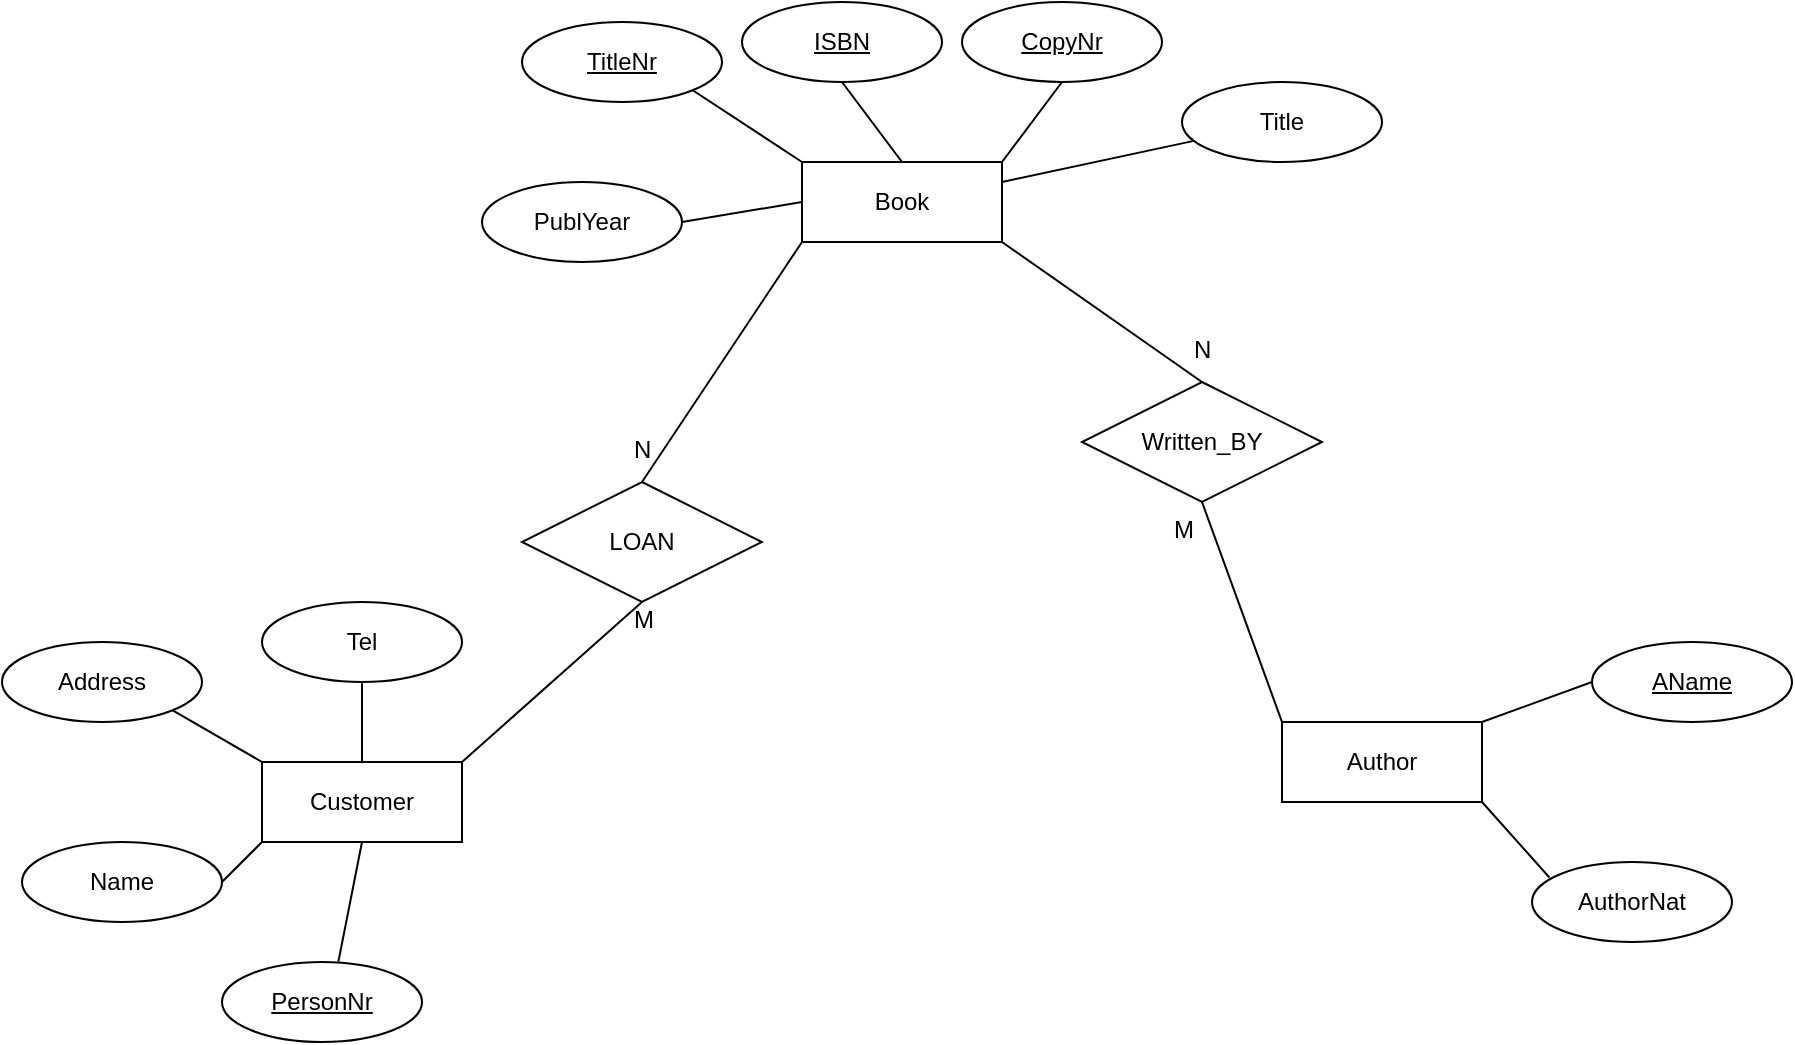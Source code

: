 <mxfile version="14.0.1" type="github">
  <diagram id="DU4CjxMif5-YunDEux9x" name="Page-1">
    <mxGraphModel dx="2670" dy="826" grid="1" gridSize="10" guides="1" tooltips="1" connect="1" arrows="1" fold="1" page="1" pageScale="1" pageWidth="850" pageHeight="1100" math="0" shadow="0">
      <root>
        <mxCell id="0" />
        <mxCell id="1" parent="0" />
        <mxCell id="i9QOnDys1VtDLzXmyhaR-1" value="Book" style="whiteSpace=wrap;html=1;align=center;" vertex="1" parent="1">
          <mxGeometry x="200" y="160" width="100" height="40" as="geometry" />
        </mxCell>
        <mxCell id="i9QOnDys1VtDLzXmyhaR-2" value="TitleNr" style="ellipse;whiteSpace=wrap;html=1;align=center;fontStyle=4;" vertex="1" parent="1">
          <mxGeometry x="60" y="90" width="100" height="40" as="geometry" />
        </mxCell>
        <mxCell id="i9QOnDys1VtDLzXmyhaR-3" value="ISBN" style="ellipse;whiteSpace=wrap;html=1;align=center;fontStyle=4;" vertex="1" parent="1">
          <mxGeometry x="170" y="80" width="100" height="40" as="geometry" />
        </mxCell>
        <mxCell id="i9QOnDys1VtDLzXmyhaR-4" value="CopyNr" style="ellipse;whiteSpace=wrap;html=1;align=center;fontStyle=4;" vertex="1" parent="1">
          <mxGeometry x="280" y="80" width="100" height="40" as="geometry" />
        </mxCell>
        <mxCell id="i9QOnDys1VtDLzXmyhaR-6" value="PublYear" style="ellipse;whiteSpace=wrap;html=1;align=center;" vertex="1" parent="1">
          <mxGeometry x="40" y="170" width="100" height="40" as="geometry" />
        </mxCell>
        <mxCell id="i9QOnDys1VtDLzXmyhaR-8" value="Title" style="ellipse;whiteSpace=wrap;html=1;align=center;" vertex="1" parent="1">
          <mxGeometry x="390" y="120" width="100" height="40" as="geometry" />
        </mxCell>
        <mxCell id="i9QOnDys1VtDLzXmyhaR-10" value="AuthorNat" style="ellipse;whiteSpace=wrap;html=1;align=center;" vertex="1" parent="1">
          <mxGeometry x="565" y="510" width="100" height="40" as="geometry" />
        </mxCell>
        <mxCell id="i9QOnDys1VtDLzXmyhaR-11" value="AName" style="ellipse;whiteSpace=wrap;html=1;align=center;fontStyle=4;" vertex="1" parent="1">
          <mxGeometry x="595" y="400" width="100" height="40" as="geometry" />
        </mxCell>
        <mxCell id="i9QOnDys1VtDLzXmyhaR-13" value="" style="endArrow=none;html=1;rounded=0;exitX=1;exitY=0.25;exitDx=0;exitDy=0;" edge="1" parent="1" source="i9QOnDys1VtDLzXmyhaR-1" target="i9QOnDys1VtDLzXmyhaR-8">
          <mxGeometry relative="1" as="geometry">
            <mxPoint x="345" y="300" as="sourcePoint" />
            <mxPoint x="505" y="300" as="targetPoint" />
          </mxGeometry>
        </mxCell>
        <mxCell id="i9QOnDys1VtDLzXmyhaR-14" value="" style="endArrow=none;html=1;rounded=0;entryX=0.5;entryY=1;entryDx=0;entryDy=0;exitX=1;exitY=0;exitDx=0;exitDy=0;" edge="1" parent="1" source="i9QOnDys1VtDLzXmyhaR-1" target="i9QOnDys1VtDLzXmyhaR-4">
          <mxGeometry relative="1" as="geometry">
            <mxPoint x="440" y="260" as="sourcePoint" />
            <mxPoint x="600" y="260" as="targetPoint" />
          </mxGeometry>
        </mxCell>
        <mxCell id="i9QOnDys1VtDLzXmyhaR-15" value="Author" style="whiteSpace=wrap;html=1;align=center;" vertex="1" parent="1">
          <mxGeometry x="440" y="440" width="100" height="40" as="geometry" />
        </mxCell>
        <mxCell id="i9QOnDys1VtDLzXmyhaR-17" value="Customer" style="whiteSpace=wrap;html=1;align=center;" vertex="1" parent="1">
          <mxGeometry x="-70" y="460" width="100" height="40" as="geometry" />
        </mxCell>
        <mxCell id="i9QOnDys1VtDLzXmyhaR-19" value="PersonNr" style="ellipse;whiteSpace=wrap;html=1;align=center;fontStyle=4;" vertex="1" parent="1">
          <mxGeometry x="-90" y="560" width="100" height="40" as="geometry" />
        </mxCell>
        <mxCell id="i9QOnDys1VtDLzXmyhaR-20" value="Name" style="ellipse;whiteSpace=wrap;html=1;align=center;" vertex="1" parent="1">
          <mxGeometry x="-190" y="500" width="100" height="40" as="geometry" />
        </mxCell>
        <mxCell id="i9QOnDys1VtDLzXmyhaR-21" value="Address" style="ellipse;whiteSpace=wrap;html=1;align=center;" vertex="1" parent="1">
          <mxGeometry x="-200" y="400" width="100" height="40" as="geometry" />
        </mxCell>
        <mxCell id="i9QOnDys1VtDLzXmyhaR-22" value="Tel" style="ellipse;whiteSpace=wrap;html=1;align=center;" vertex="1" parent="1">
          <mxGeometry x="-70" y="380" width="100" height="40" as="geometry" />
        </mxCell>
        <mxCell id="i9QOnDys1VtDLzXmyhaR-23" value="LOAN" style="shape=rhombus;perimeter=rhombusPerimeter;whiteSpace=wrap;html=1;align=center;" vertex="1" parent="1">
          <mxGeometry x="60" y="320" width="120" height="60" as="geometry" />
        </mxCell>
        <mxCell id="i9QOnDys1VtDLzXmyhaR-24" value="Written_BY" style="shape=rhombus;perimeter=rhombusPerimeter;whiteSpace=wrap;html=1;align=center;" vertex="1" parent="1">
          <mxGeometry x="340" y="270" width="120" height="60" as="geometry" />
        </mxCell>
        <mxCell id="i9QOnDys1VtDLzXmyhaR-25" value="N" style="text;strokeColor=none;fillColor=none;spacingLeft=4;spacingRight=4;overflow=hidden;rotatable=0;points=[[0,0.5],[1,0.5]];portConstraint=eastwest;fontSize=12;" vertex="1" parent="1">
          <mxGeometry x="110" y="290" width="40" height="30" as="geometry" />
        </mxCell>
        <mxCell id="i9QOnDys1VtDLzXmyhaR-26" value="M" style="text;strokeColor=none;fillColor=none;spacingLeft=4;spacingRight=4;overflow=hidden;rotatable=0;points=[[0,0.5],[1,0.5]];portConstraint=eastwest;fontSize=12;" vertex="1" parent="1">
          <mxGeometry x="110" y="375" width="40" height="30" as="geometry" />
        </mxCell>
        <mxCell id="i9QOnDys1VtDLzXmyhaR-27" value="" style="endArrow=none;html=1;rounded=0;entryX=1;entryY=0;entryDx=0;entryDy=0;exitX=0.5;exitY=1;exitDx=0;exitDy=0;" edge="1" parent="1" source="i9QOnDys1VtDLzXmyhaR-23" target="i9QOnDys1VtDLzXmyhaR-17">
          <mxGeometry relative="1" as="geometry">
            <mxPoint x="120" y="280" as="sourcePoint" />
            <mxPoint x="280" y="280" as="targetPoint" />
          </mxGeometry>
        </mxCell>
        <mxCell id="i9QOnDys1VtDLzXmyhaR-28" value="" style="endArrow=none;html=1;rounded=0;exitX=0.5;exitY=1;exitDx=0;exitDy=0;entryX=0.5;entryY=0;entryDx=0;entryDy=0;" edge="1" parent="1" source="i9QOnDys1VtDLzXmyhaR-22" target="i9QOnDys1VtDLzXmyhaR-17">
          <mxGeometry relative="1" as="geometry">
            <mxPoint x="150" y="380" as="sourcePoint" />
            <mxPoint x="310" y="380" as="targetPoint" />
          </mxGeometry>
        </mxCell>
        <mxCell id="i9QOnDys1VtDLzXmyhaR-29" value="" style="endArrow=none;html=1;rounded=0;exitX=1;exitY=1;exitDx=0;exitDy=0;entryX=0;entryY=0;entryDx=0;entryDy=0;" edge="1" parent="1" source="i9QOnDys1VtDLzXmyhaR-21" target="i9QOnDys1VtDLzXmyhaR-17">
          <mxGeometry relative="1" as="geometry">
            <mxPoint x="150" y="380" as="sourcePoint" />
            <mxPoint x="310" y="380" as="targetPoint" />
          </mxGeometry>
        </mxCell>
        <mxCell id="i9QOnDys1VtDLzXmyhaR-30" value="" style="endArrow=none;html=1;rounded=0;exitX=1;exitY=0.5;exitDx=0;exitDy=0;entryX=0;entryY=1;entryDx=0;entryDy=0;" edge="1" parent="1" source="i9QOnDys1VtDLzXmyhaR-20" target="i9QOnDys1VtDLzXmyhaR-17">
          <mxGeometry relative="1" as="geometry">
            <mxPoint x="150" y="380" as="sourcePoint" />
            <mxPoint x="310" y="380" as="targetPoint" />
          </mxGeometry>
        </mxCell>
        <mxCell id="i9QOnDys1VtDLzXmyhaR-31" value="" style="endArrow=none;html=1;rounded=0;exitX=0.582;exitY=-0.005;exitDx=0;exitDy=0;exitPerimeter=0;entryX=0.5;entryY=1;entryDx=0;entryDy=0;" edge="1" parent="1" source="i9QOnDys1VtDLzXmyhaR-19" target="i9QOnDys1VtDLzXmyhaR-17">
          <mxGeometry relative="1" as="geometry">
            <mxPoint x="150" y="430" as="sourcePoint" />
            <mxPoint x="310" y="430" as="targetPoint" />
          </mxGeometry>
        </mxCell>
        <mxCell id="i9QOnDys1VtDLzXmyhaR-32" value="" style="endArrow=none;html=1;rounded=0;exitX=0.5;exitY=0;exitDx=0;exitDy=0;entryX=0;entryY=1;entryDx=0;entryDy=0;" edge="1" parent="1" source="i9QOnDys1VtDLzXmyhaR-23" target="i9QOnDys1VtDLzXmyhaR-1">
          <mxGeometry relative="1" as="geometry">
            <mxPoint x="280" y="240" as="sourcePoint" />
            <mxPoint x="440" y="240" as="targetPoint" />
          </mxGeometry>
        </mxCell>
        <mxCell id="i9QOnDys1VtDLzXmyhaR-33" value="" style="endArrow=none;html=1;rounded=0;exitX=0.5;exitY=1;exitDx=0;exitDy=0;entryX=0.5;entryY=0;entryDx=0;entryDy=0;" edge="1" parent="1" source="i9QOnDys1VtDLzXmyhaR-3" target="i9QOnDys1VtDLzXmyhaR-1">
          <mxGeometry relative="1" as="geometry">
            <mxPoint x="390" y="240" as="sourcePoint" />
            <mxPoint x="550" y="240" as="targetPoint" />
          </mxGeometry>
        </mxCell>
        <mxCell id="i9QOnDys1VtDLzXmyhaR-34" value="" style="endArrow=none;html=1;rounded=0;exitX=1;exitY=1;exitDx=0;exitDy=0;entryX=0.5;entryY=0;entryDx=0;entryDy=0;" edge="1" parent="1" source="i9QOnDys1VtDLzXmyhaR-1" target="i9QOnDys1VtDLzXmyhaR-24">
          <mxGeometry relative="1" as="geometry">
            <mxPoint x="390" y="240" as="sourcePoint" />
            <mxPoint x="550" y="240" as="targetPoint" />
          </mxGeometry>
        </mxCell>
        <mxCell id="i9QOnDys1VtDLzXmyhaR-35" value="" style="endArrow=none;html=1;rounded=0;exitX=0.5;exitY=1;exitDx=0;exitDy=0;entryX=0;entryY=0;entryDx=0;entryDy=0;" edge="1" parent="1" source="i9QOnDys1VtDLzXmyhaR-24" target="i9QOnDys1VtDLzXmyhaR-15">
          <mxGeometry relative="1" as="geometry">
            <mxPoint x="390" y="240" as="sourcePoint" />
            <mxPoint x="550" y="240" as="targetPoint" />
          </mxGeometry>
        </mxCell>
        <mxCell id="i9QOnDys1VtDLzXmyhaR-36" value="" style="endArrow=none;html=1;rounded=0;entryX=0;entryY=0.5;entryDx=0;entryDy=0;exitX=1;exitY=0;exitDx=0;exitDy=0;" edge="1" parent="1" source="i9QOnDys1VtDLzXmyhaR-15" target="i9QOnDys1VtDLzXmyhaR-11">
          <mxGeometry relative="1" as="geometry">
            <mxPoint x="405" y="380" as="sourcePoint" />
            <mxPoint x="565" y="380" as="targetPoint" />
          </mxGeometry>
        </mxCell>
        <mxCell id="i9QOnDys1VtDLzXmyhaR-37" value="" style="endArrow=none;html=1;rounded=0;entryX=0.087;entryY=0.194;entryDx=0;entryDy=0;entryPerimeter=0;exitX=1;exitY=1;exitDx=0;exitDy=0;" edge="1" parent="1" source="i9QOnDys1VtDLzXmyhaR-15" target="i9QOnDys1VtDLzXmyhaR-10">
          <mxGeometry relative="1" as="geometry">
            <mxPoint x="405" y="510" as="sourcePoint" />
            <mxPoint x="565" y="510" as="targetPoint" />
          </mxGeometry>
        </mxCell>
        <mxCell id="i9QOnDys1VtDLzXmyhaR-38" value="N" style="text;strokeColor=none;fillColor=none;spacingLeft=4;spacingRight=4;overflow=hidden;rotatable=0;points=[[0,0.5],[1,0.5]];portConstraint=eastwest;fontSize=12;" vertex="1" parent="1">
          <mxGeometry x="390" y="240" width="40" height="30" as="geometry" />
        </mxCell>
        <mxCell id="i9QOnDys1VtDLzXmyhaR-39" value="M" style="text;strokeColor=none;fillColor=none;spacingLeft=4;spacingRight=4;overflow=hidden;rotatable=0;points=[[0,0.5],[1,0.5]];portConstraint=eastwest;fontSize=12;" vertex="1" parent="1">
          <mxGeometry x="380" y="330" width="40" height="30" as="geometry" />
        </mxCell>
        <mxCell id="i9QOnDys1VtDLzXmyhaR-40" value="" style="endArrow=none;html=1;rounded=0;entryX=1;entryY=1;entryDx=0;entryDy=0;exitX=0;exitY=0;exitDx=0;exitDy=0;" edge="1" parent="1" source="i9QOnDys1VtDLzXmyhaR-1" target="i9QOnDys1VtDLzXmyhaR-2">
          <mxGeometry relative="1" as="geometry">
            <mxPoint x="10" y="300" as="sourcePoint" />
            <mxPoint x="170" y="300" as="targetPoint" />
          </mxGeometry>
        </mxCell>
        <mxCell id="i9QOnDys1VtDLzXmyhaR-41" value="" style="endArrow=none;html=1;rounded=0;exitX=1;exitY=0.5;exitDx=0;exitDy=0;entryX=0;entryY=0.5;entryDx=0;entryDy=0;" edge="1" parent="1" source="i9QOnDys1VtDLzXmyhaR-6" target="i9QOnDys1VtDLzXmyhaR-1">
          <mxGeometry relative="1" as="geometry">
            <mxPoint x="80" y="260" as="sourcePoint" />
            <mxPoint x="240" y="260" as="targetPoint" />
          </mxGeometry>
        </mxCell>
      </root>
    </mxGraphModel>
  </diagram>
</mxfile>
